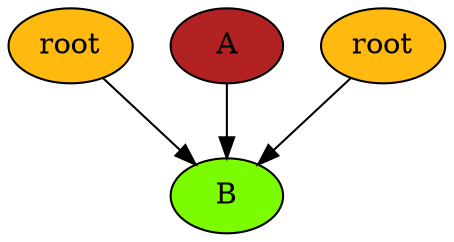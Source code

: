 digraph G {
    R1 -> B
    A -> B
    R2 -> B

    bgcolor="transparent"

    R1 [label="root", style="filled", fillcolor="darkgoldenrod1"]
    R2 [label="root", style="filled", fillcolor="darkgoldenrod1"]
    A [label="A", style="filled", fillcolor="firebrick"]
    B [label="B", style="filled", fillcolor="lawngreen"]
}